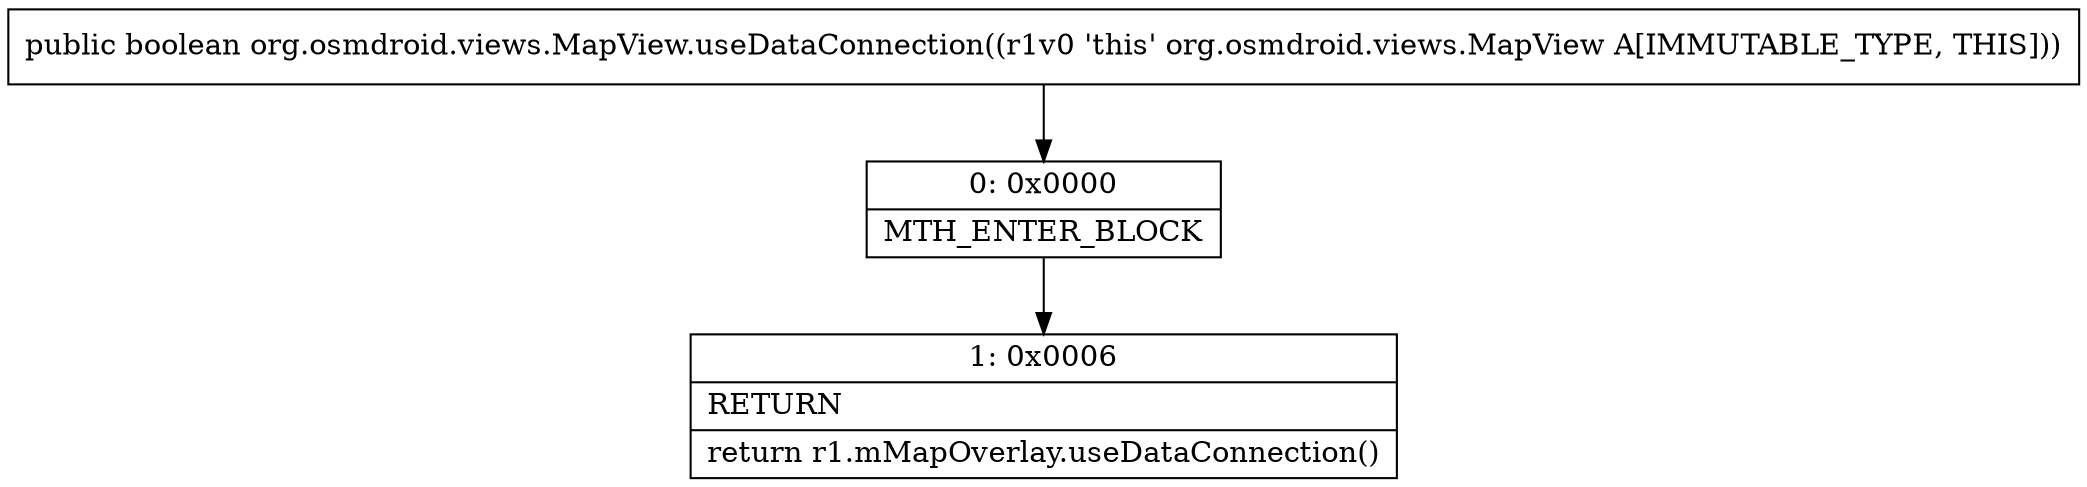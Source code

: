 digraph "CFG fororg.osmdroid.views.MapView.useDataConnection()Z" {
Node_0 [shape=record,label="{0\:\ 0x0000|MTH_ENTER_BLOCK\l}"];
Node_1 [shape=record,label="{1\:\ 0x0006|RETURN\l|return r1.mMapOverlay.useDataConnection()\l}"];
MethodNode[shape=record,label="{public boolean org.osmdroid.views.MapView.useDataConnection((r1v0 'this' org.osmdroid.views.MapView A[IMMUTABLE_TYPE, THIS])) }"];
MethodNode -> Node_0;
Node_0 -> Node_1;
}

